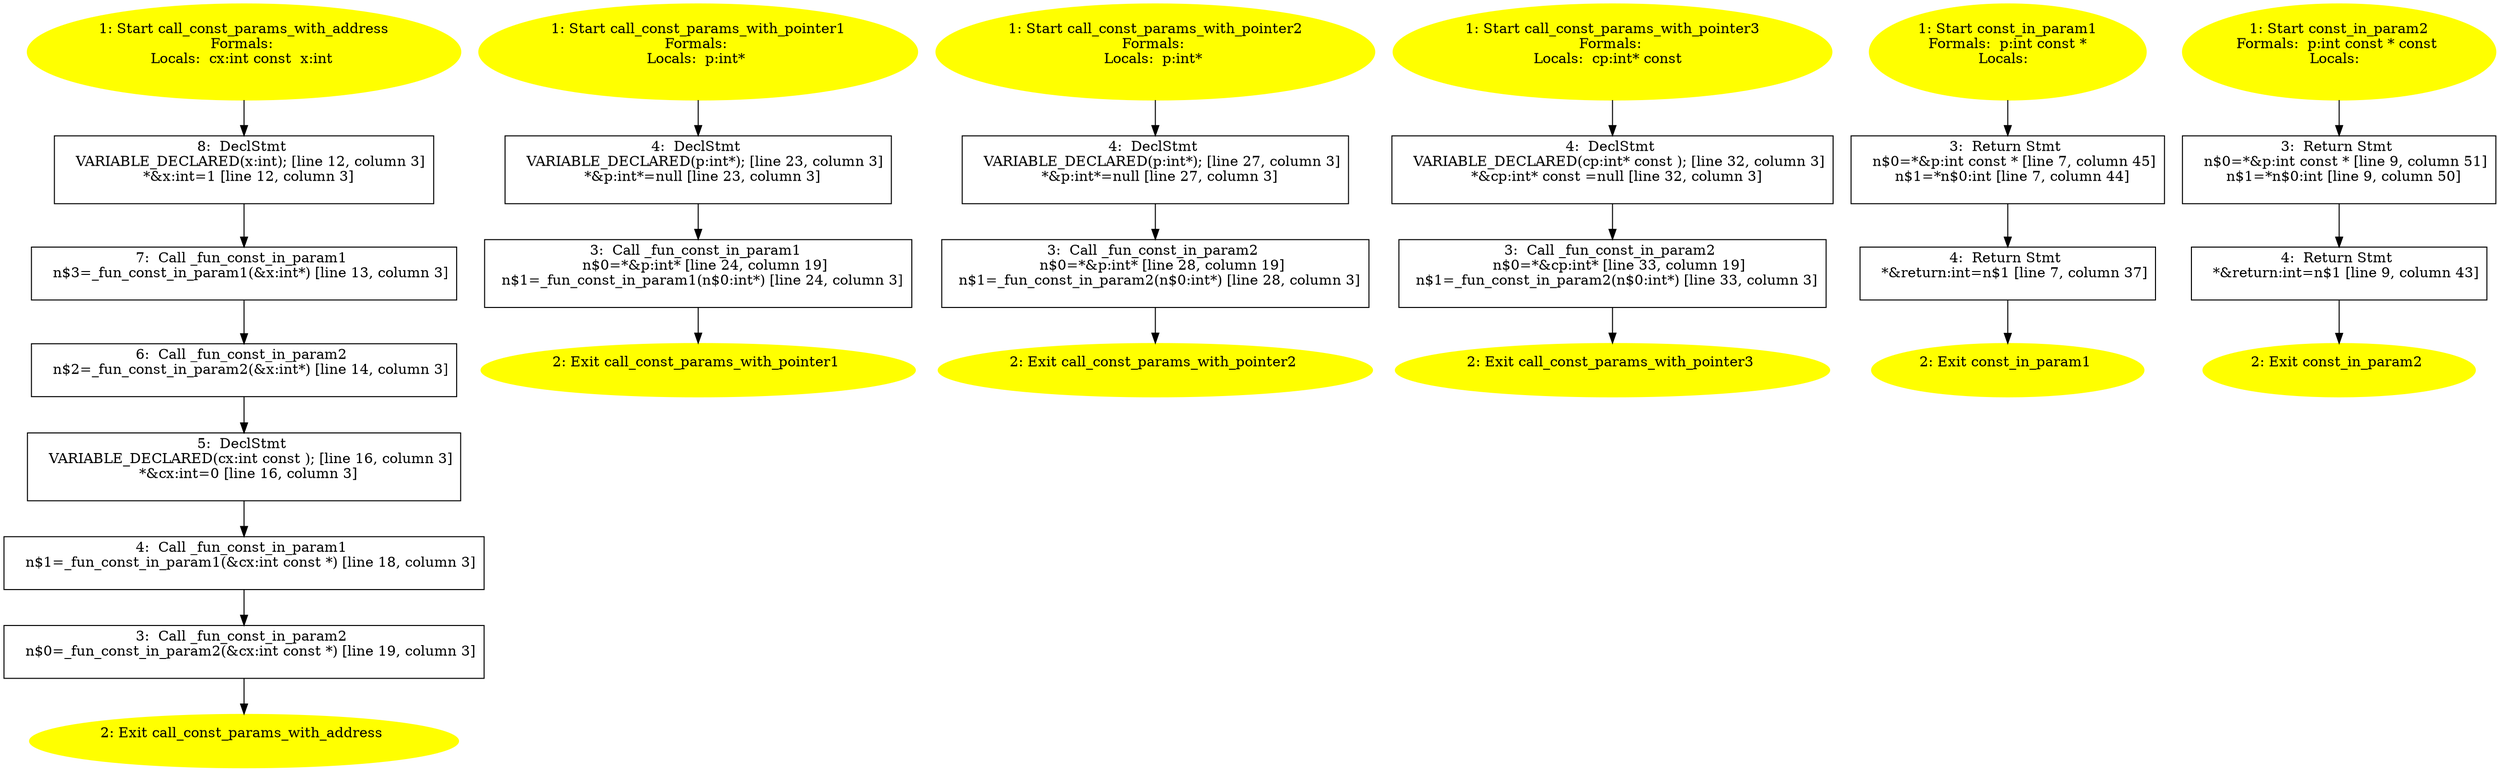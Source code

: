 /* @generated */
digraph cfg {
"call_const_params_with_address#92.ede5d9916aae78a9_1" [label="1: Start call_const_params_with_address\nFormals: \nLocals:  cx:int const  x:int \n  " color=yellow style=filled]
	

	 "call_const_params_with_address#92.ede5d9916aae78a9_1" -> "call_const_params_with_address#92.ede5d9916aae78a9_8" ;
"call_const_params_with_address#92.ede5d9916aae78a9_2" [label="2: Exit call_const_params_with_address \n  " color=yellow style=filled]
	

"call_const_params_with_address#92.ede5d9916aae78a9_3" [label="3:  Call _fun_const_in_param2 \n   n$0=_fun_const_in_param2(&cx:int const *) [line 19, column 3]\n " shape="box"]
	

	 "call_const_params_with_address#92.ede5d9916aae78a9_3" -> "call_const_params_with_address#92.ede5d9916aae78a9_2" ;
"call_const_params_with_address#92.ede5d9916aae78a9_4" [label="4:  Call _fun_const_in_param1 \n   n$1=_fun_const_in_param1(&cx:int const *) [line 18, column 3]\n " shape="box"]
	

	 "call_const_params_with_address#92.ede5d9916aae78a9_4" -> "call_const_params_with_address#92.ede5d9916aae78a9_3" ;
"call_const_params_with_address#92.ede5d9916aae78a9_5" [label="5:  DeclStmt \n   VARIABLE_DECLARED(cx:int const ); [line 16, column 3]\n  *&cx:int=0 [line 16, column 3]\n " shape="box"]
	

	 "call_const_params_with_address#92.ede5d9916aae78a9_5" -> "call_const_params_with_address#92.ede5d9916aae78a9_4" ;
"call_const_params_with_address#92.ede5d9916aae78a9_6" [label="6:  Call _fun_const_in_param2 \n   n$2=_fun_const_in_param2(&x:int*) [line 14, column 3]\n " shape="box"]
	

	 "call_const_params_with_address#92.ede5d9916aae78a9_6" -> "call_const_params_with_address#92.ede5d9916aae78a9_5" ;
"call_const_params_with_address#92.ede5d9916aae78a9_7" [label="7:  Call _fun_const_in_param1 \n   n$3=_fun_const_in_param1(&x:int*) [line 13, column 3]\n " shape="box"]
	

	 "call_const_params_with_address#92.ede5d9916aae78a9_7" -> "call_const_params_with_address#92.ede5d9916aae78a9_6" ;
"call_const_params_with_address#92.ede5d9916aae78a9_8" [label="8:  DeclStmt \n   VARIABLE_DECLARED(x:int); [line 12, column 3]\n  *&x:int=1 [line 12, column 3]\n " shape="box"]
	

	 "call_const_params_with_address#92.ede5d9916aae78a9_8" -> "call_const_params_with_address#92.ede5d9916aae78a9_7" ;
"call_const_params_with_pointer1#3.e26879dad7f44305_1" [label="1: Start call_const_params_with_pointer1\nFormals: \nLocals:  p:int* \n  " color=yellow style=filled]
	

	 "call_const_params_with_pointer1#3.e26879dad7f44305_1" -> "call_const_params_with_pointer1#3.e26879dad7f44305_4" ;
"call_const_params_with_pointer1#3.e26879dad7f44305_2" [label="2: Exit call_const_params_with_pointer1 \n  " color=yellow style=filled]
	

"call_const_params_with_pointer1#3.e26879dad7f44305_3" [label="3:  Call _fun_const_in_param1 \n   n$0=*&p:int* [line 24, column 19]\n  n$1=_fun_const_in_param1(n$0:int*) [line 24, column 3]\n " shape="box"]
	

	 "call_const_params_with_pointer1#3.e26879dad7f44305_3" -> "call_const_params_with_pointer1#3.e26879dad7f44305_2" ;
"call_const_params_with_pointer1#3.e26879dad7f44305_4" [label="4:  DeclStmt \n   VARIABLE_DECLARED(p:int*); [line 23, column 3]\n  *&p:int*=null [line 23, column 3]\n " shape="box"]
	

	 "call_const_params_with_pointer1#3.e26879dad7f44305_4" -> "call_const_params_with_pointer1#3.e26879dad7f44305_3" ;
"call_const_params_with_pointer2#3.7e564aa4edfd7530_1" [label="1: Start call_const_params_with_pointer2\nFormals: \nLocals:  p:int* \n  " color=yellow style=filled]
	

	 "call_const_params_with_pointer2#3.7e564aa4edfd7530_1" -> "call_const_params_with_pointer2#3.7e564aa4edfd7530_4" ;
"call_const_params_with_pointer2#3.7e564aa4edfd7530_2" [label="2: Exit call_const_params_with_pointer2 \n  " color=yellow style=filled]
	

"call_const_params_with_pointer2#3.7e564aa4edfd7530_3" [label="3:  Call _fun_const_in_param2 \n   n$0=*&p:int* [line 28, column 19]\n  n$1=_fun_const_in_param2(n$0:int*) [line 28, column 3]\n " shape="box"]
	

	 "call_const_params_with_pointer2#3.7e564aa4edfd7530_3" -> "call_const_params_with_pointer2#3.7e564aa4edfd7530_2" ;
"call_const_params_with_pointer2#3.7e564aa4edfd7530_4" [label="4:  DeclStmt \n   VARIABLE_DECLARED(p:int*); [line 27, column 3]\n  *&p:int*=null [line 27, column 3]\n " shape="box"]
	

	 "call_const_params_with_pointer2#3.7e564aa4edfd7530_4" -> "call_const_params_with_pointer2#3.7e564aa4edfd7530_3" ;
"call_const_params_with_pointer3#3.cb64d3f1c70e7ecb_1" [label="1: Start call_const_params_with_pointer3\nFormals: \nLocals:  cp:int* const  \n  " color=yellow style=filled]
	

	 "call_const_params_with_pointer3#3.cb64d3f1c70e7ecb_1" -> "call_const_params_with_pointer3#3.cb64d3f1c70e7ecb_4" ;
"call_const_params_with_pointer3#3.cb64d3f1c70e7ecb_2" [label="2: Exit call_const_params_with_pointer3 \n  " color=yellow style=filled]
	

"call_const_params_with_pointer3#3.cb64d3f1c70e7ecb_3" [label="3:  Call _fun_const_in_param2 \n   n$0=*&cp:int* [line 33, column 19]\n  n$1=_fun_const_in_param2(n$0:int*) [line 33, column 3]\n " shape="box"]
	

	 "call_const_params_with_pointer3#3.cb64d3f1c70e7ecb_3" -> "call_const_params_with_pointer3#3.cb64d3f1c70e7ecb_2" ;
"call_const_params_with_pointer3#3.cb64d3f1c70e7ecb_4" [label="4:  DeclStmt \n   VARIABLE_DECLARED(cp:int* const ); [line 32, column 3]\n  *&cp:int* const =null [line 32, column 3]\n " shape="box"]
	

	 "call_const_params_with_pointer3#3.cb64d3f1c70e7ecb_4" -> "call_const_params_with_pointer3#3.cb64d3f1c70e7ecb_3" ;
"const_in_param1#18320019178437505.a844808a0d69c557_1" [label="1: Start const_in_param1\nFormals:  p:int const *\nLocals:  \n  " color=yellow style=filled]
	

	 "const_in_param1#18320019178437505.a844808a0d69c557_1" -> "const_in_param1#18320019178437505.a844808a0d69c557_3" ;
"const_in_param1#18320019178437505.a844808a0d69c557_2" [label="2: Exit const_in_param1 \n  " color=yellow style=filled]
	

"const_in_param1#18320019178437505.a844808a0d69c557_3" [label="3:  Return Stmt \n   n$0=*&p:int const * [line 7, column 45]\n  n$1=*n$0:int [line 7, column 44]\n " shape="box"]
	

	 "const_in_param1#18320019178437505.a844808a0d69c557_3" -> "const_in_param1#18320019178437505.a844808a0d69c557_4" ;
"const_in_param1#18320019178437505.a844808a0d69c557_4" [label="4:  Return Stmt \n   *&return:int=n$1 [line 7, column 37]\n " shape="box"]
	

	 "const_in_param1#18320019178437505.a844808a0d69c557_4" -> "const_in_param1#18320019178437505.a844808a0d69c557_2" ;
"const_in_param2#84280582768375020.07a7436b2e073e84_1" [label="1: Start const_in_param2\nFormals:  p:int const * const \nLocals:  \n  " color=yellow style=filled]
	

	 "const_in_param2#84280582768375020.07a7436b2e073e84_1" -> "const_in_param2#84280582768375020.07a7436b2e073e84_3" ;
"const_in_param2#84280582768375020.07a7436b2e073e84_2" [label="2: Exit const_in_param2 \n  " color=yellow style=filled]
	

"const_in_param2#84280582768375020.07a7436b2e073e84_3" [label="3:  Return Stmt \n   n$0=*&p:int const * [line 9, column 51]\n  n$1=*n$0:int [line 9, column 50]\n " shape="box"]
	

	 "const_in_param2#84280582768375020.07a7436b2e073e84_3" -> "const_in_param2#84280582768375020.07a7436b2e073e84_4" ;
"const_in_param2#84280582768375020.07a7436b2e073e84_4" [label="4:  Return Stmt \n   *&return:int=n$1 [line 9, column 43]\n " shape="box"]
	

	 "const_in_param2#84280582768375020.07a7436b2e073e84_4" -> "const_in_param2#84280582768375020.07a7436b2e073e84_2" ;
}
